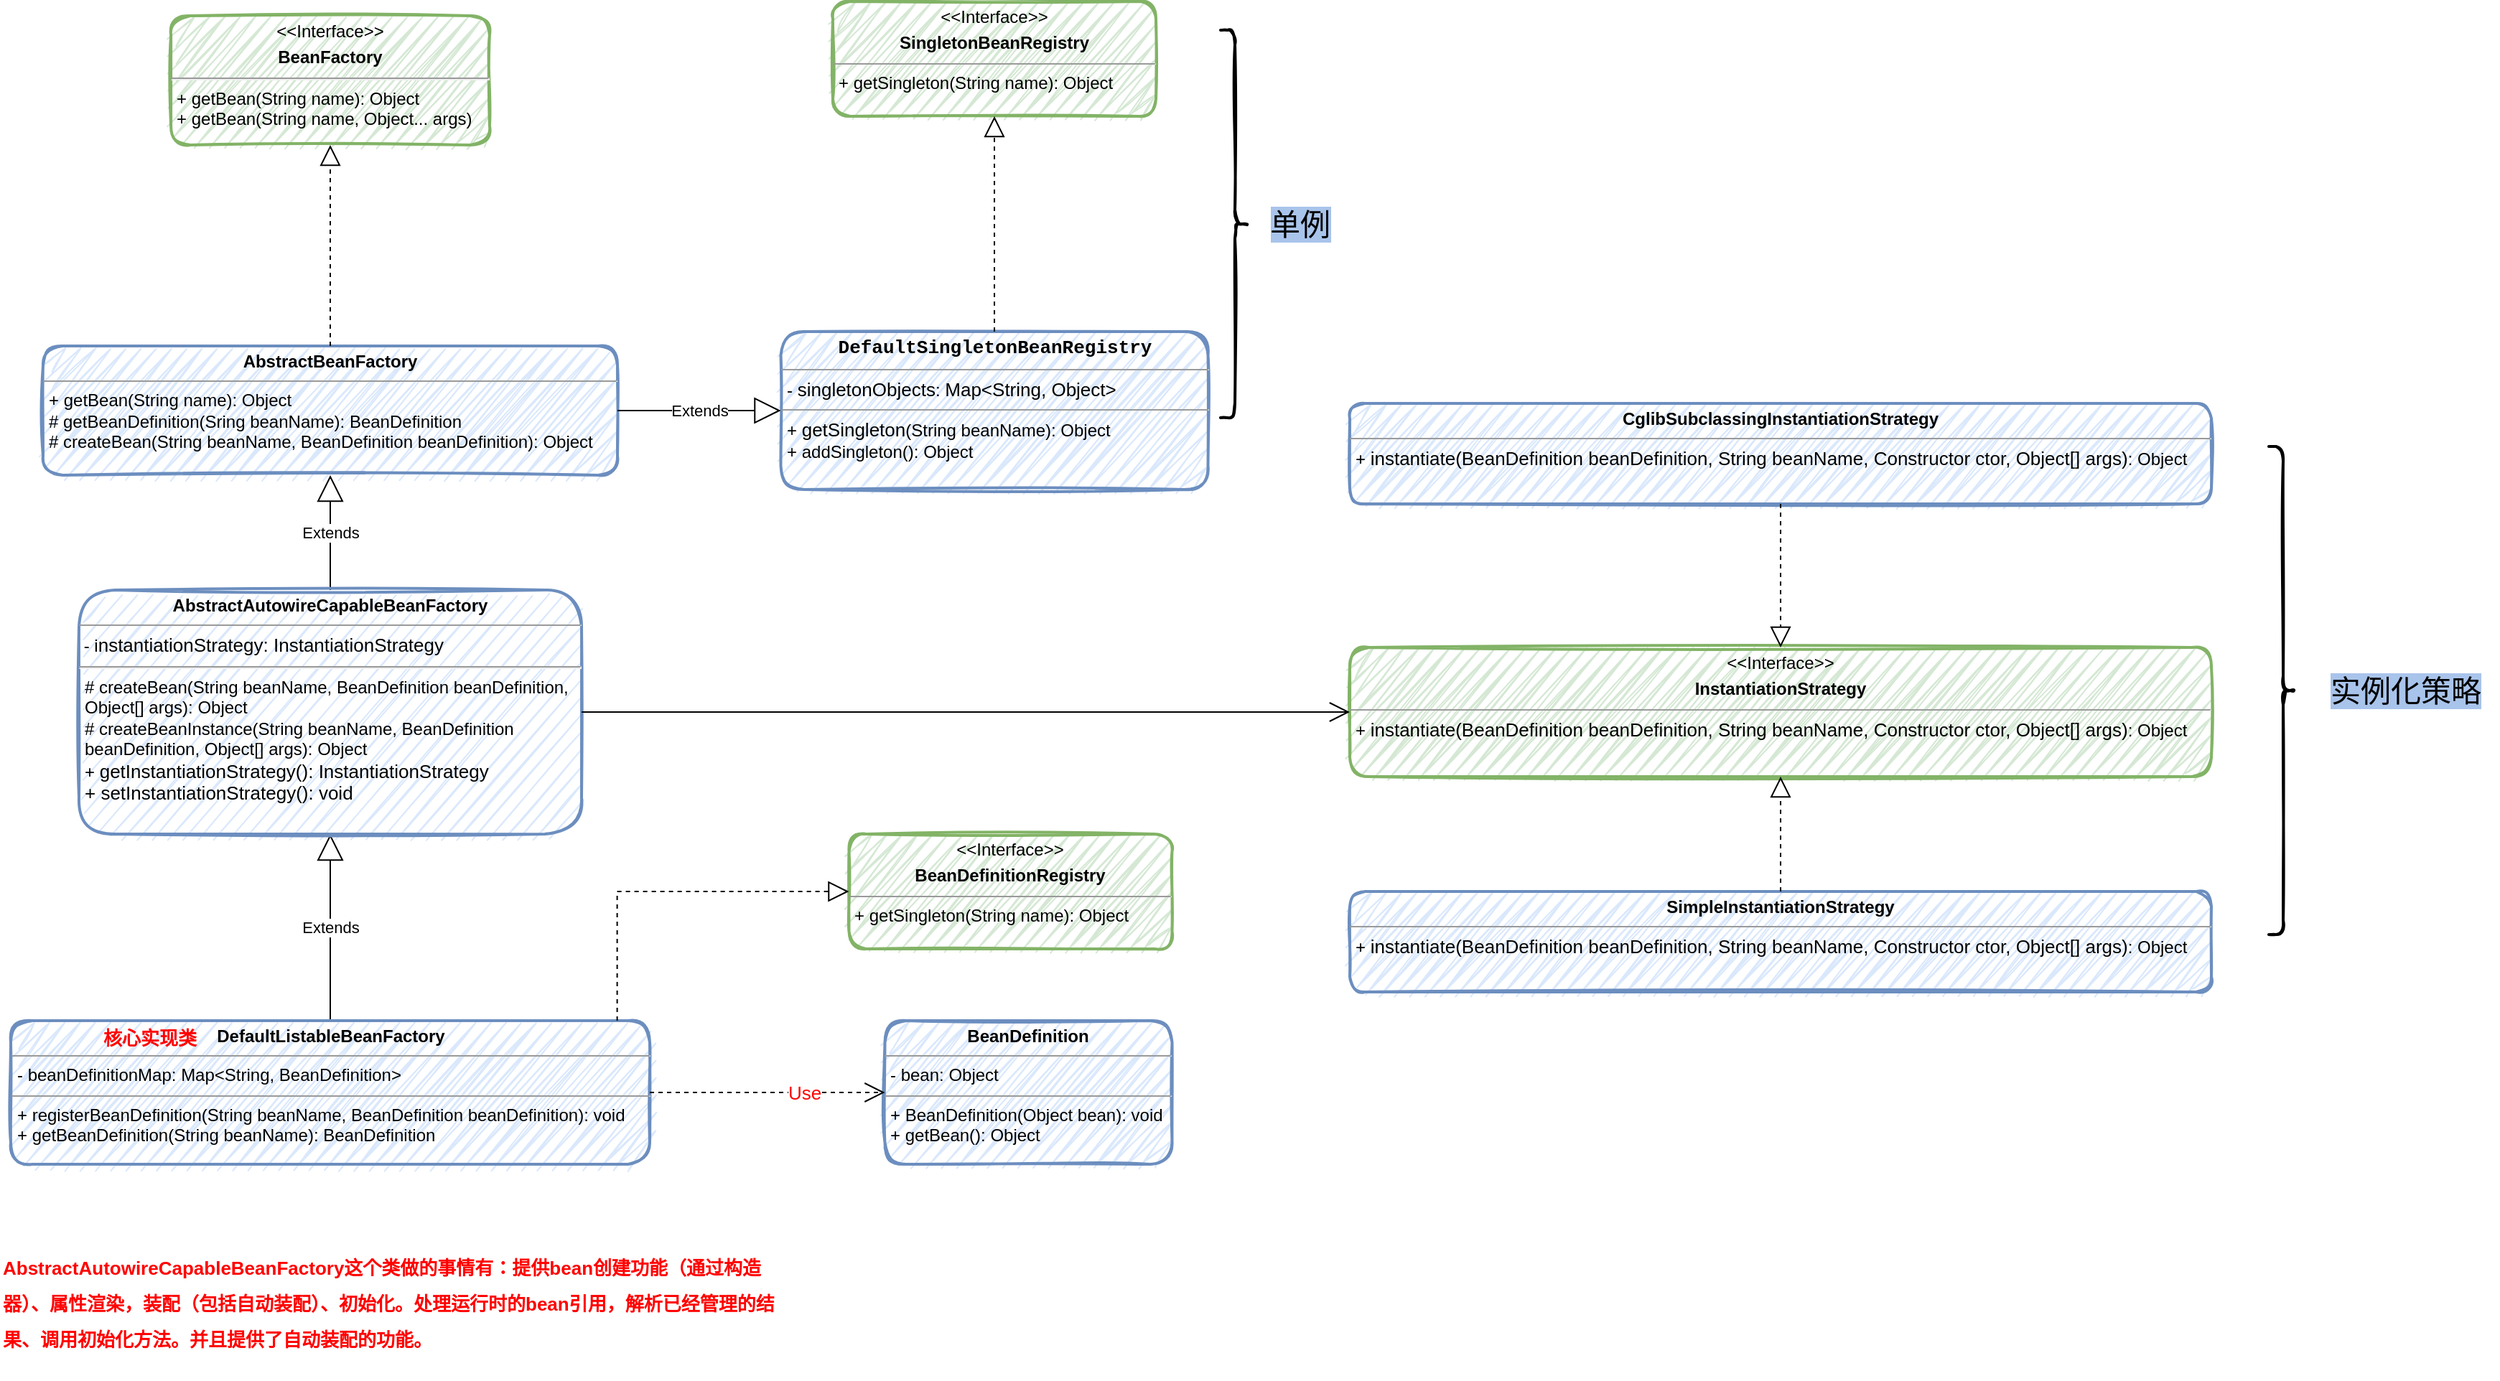 <mxfile version="20.7.4" type="device"><diagram id="C5RBs43oDa-KdzZeNtuy" name="Page-1"><mxGraphModel dx="2692" dy="1235" grid="1" gridSize="10" guides="1" tooltips="1" connect="1" arrows="1" fold="1" page="1" pageScale="1" pageWidth="827" pageHeight="1169" math="0" shadow="0"><root><mxCell id="WIyWlLk6GJQsqaUBKTNV-0"/><mxCell id="WIyWlLk6GJQsqaUBKTNV-1" parent="WIyWlLk6GJQsqaUBKTNV-0"/><mxCell id="B0kpvBBYrxBmRZzmcFlP-12" value="&lt;p style=&quot;margin:0px;margin-top:4px;text-align:center;&quot;&gt;&lt;b&gt;BeanDefinition&lt;/b&gt;&lt;/p&gt;&lt;hr size=&quot;1&quot;&gt;&lt;p style=&quot;margin:0px;margin-left:4px;&quot;&gt;- bean: Object&lt;/p&gt;&lt;hr size=&quot;1&quot;&gt;&lt;p style=&quot;margin:0px;margin-left:4px;&quot;&gt;+ BeanDefinition(Object bean): void&lt;/p&gt;&lt;p style=&quot;margin:0px;margin-left:4px;&quot;&gt;+ getBean(): Object&lt;/p&gt;" style="verticalAlign=top;align=left;overflow=fill;fontSize=12;fontFamily=Helvetica;html=1;rounded=1;sketch=1;fillColor=#dae8fc;strokeColor=#6c8ebf;strokeWidth=2;fillStyle=zigzag;" vertex="1" parent="WIyWlLk6GJQsqaUBKTNV-1"><mxGeometry x="536.25" y="820" width="200" height="100" as="geometry"/></mxCell><mxCell id="B0kpvBBYrxBmRZzmcFlP-13" value="&lt;p style=&quot;text-align: center; margin: 4px 0px 0px; font-size: 12px;&quot;&gt;&amp;lt;&amp;lt;Interface&amp;gt;&amp;gt;&lt;/p&gt;&lt;p style=&quot;text-align: center; margin: 4px 0px 0px; font-size: 12px;&quot;&gt;&lt;b style=&quot;font-size: 12px;&quot;&gt;BeanFactory&lt;/b&gt;&lt;/p&gt;&lt;hr style=&quot;font-size: 12px;&quot;&gt;&lt;p style=&quot;margin: 0px 0px 0px 4px; font-size: 12px;&quot;&gt;&lt;/p&gt;&lt;p style=&quot;margin: 0px 0px 0px 4px; font-size: 12px;&quot;&gt;&lt;span style=&quot;background-color: initial; font-size: 12px;&quot;&gt;+ getBean(String name): Object&lt;/span&gt;&lt;/p&gt;&lt;p style=&quot;margin: 0px 0px 0px 4px; font-size: 12px;&quot;&gt;&lt;span style=&quot;background-color: initial;&quot;&gt;+ getBean(String name, Object... args)&lt;/span&gt;&lt;/p&gt;&lt;p style=&quot;margin: 0px 0px 0px 4px; font-size: 12px;&quot;&gt;&lt;br style=&quot;font-size: 12px;&quot;&gt;&lt;/p&gt;" style="verticalAlign=top;align=left;overflow=fill;fontSize=12;fontFamily=Helvetica;html=1;rounded=1;sketch=1;fillColor=#d5e8d4;strokeColor=#82b366;strokeWidth=2;fillStyle=zigzag;" vertex="1" parent="WIyWlLk6GJQsqaUBKTNV-1"><mxGeometry x="39.06" y="120" width="221.88" height="90" as="geometry"/></mxCell><mxCell id="B0kpvBBYrxBmRZzmcFlP-18" value="&lt;p style=&quot;margin:0px;margin-top:4px;text-align:center;&quot;&gt;&amp;lt;&amp;lt;Interface&amp;gt;&amp;gt;&lt;/p&gt;&lt;p style=&quot;margin:0px;margin-top:4px;text-align:center;&quot;&gt;&lt;b&gt;SingletonBeanRegistry&lt;/b&gt;&lt;/p&gt;&lt;hr size=&quot;1&quot;&gt;&lt;p style=&quot;margin:0px;margin-left:4px;&quot;&gt;&lt;/p&gt;&lt;p style=&quot;margin:0px;margin-left:4px;&quot;&gt;&lt;span style=&quot;background-color: initial;&quot;&gt;+ getSingleton(String name): Object&lt;/span&gt;&lt;br&gt;&lt;/p&gt;&lt;p style=&quot;margin:0px;margin-left:4px;&quot;&gt;&lt;br&gt;&lt;/p&gt;" style="verticalAlign=top;align=left;overflow=fill;fontSize=12;fontFamily=Helvetica;html=1;rounded=1;sketch=1;fillColor=#d5e8d4;strokeColor=#82b366;strokeWidth=2;fillStyle=zigzag;" vertex="1" parent="WIyWlLk6GJQsqaUBKTNV-1"><mxGeometry x="500" y="110" width="225" height="80" as="geometry"/></mxCell><mxCell id="B0kpvBBYrxBmRZzmcFlP-19" value="&lt;p style=&quot;margin:0px;margin-top:4px;text-align:center;&quot;&gt;&lt;b&gt;AbstractBeanFactory&lt;/b&gt;&lt;/p&gt;&lt;hr size=&quot;1&quot;&gt;&lt;p style=&quot;margin:0px;margin-left:4px;&quot;&gt;+ getBean(String name): Object&lt;br&gt;&lt;/p&gt;&lt;p style=&quot;margin:0px;margin-left:4px;&quot;&gt;# getBeanDefinition(Sring beanName): BeanDefinition&lt;/p&gt;&lt;p style=&quot;margin:0px;margin-left:4px;&quot;&gt;# createBean(String beanName, BeanDefinition beanDefinition): Object&lt;/p&gt;" style="verticalAlign=top;align=left;overflow=fill;fontSize=12;fontFamily=Helvetica;html=1;rounded=1;sketch=1;fillColor=#dae8fc;strokeColor=#6c8ebf;strokeWidth=2;fillStyle=zigzag;" vertex="1" parent="WIyWlLk6GJQsqaUBKTNV-1"><mxGeometry x="-50" y="350" width="400" height="90" as="geometry"/></mxCell><mxCell id="B0kpvBBYrxBmRZzmcFlP-20" value="" style="endArrow=block;dashed=1;endFill=0;endSize=12;html=1;rounded=0;entryX=0.5;entryY=1;entryDx=0;entryDy=0;exitX=0.5;exitY=0;exitDx=0;exitDy=0;edgeStyle=orthogonalEdgeStyle;" edge="1" parent="WIyWlLk6GJQsqaUBKTNV-1" source="B0kpvBBYrxBmRZzmcFlP-19" target="B0kpvBBYrxBmRZzmcFlP-13"><mxGeometry width="160" relative="1" as="geometry"><mxPoint x="280.25" y="280" as="sourcePoint"/><mxPoint x="440.25" y="280" as="targetPoint"/></mxGeometry></mxCell><mxCell id="B0kpvBBYrxBmRZzmcFlP-21" value="&lt;p style=&quot;text-align: center; margin: 4px 0px 0px;&quot;&gt;&lt;span style=&quot;font-family: Courier; font-size: 13px; background-color: initial;&quot;&gt;&lt;b&gt;DefaultSingletonBeanRegistry&lt;/b&gt;&lt;/span&gt;&lt;/p&gt;&lt;hr size=&quot;1&quot;&gt;&lt;p style=&quot;margin:0px;margin-left:4px;&quot;&gt;-&amp;nbsp;&lt;span style=&quot;font-size: 13px; background-color: initial;&quot;&gt;singletonObjects&lt;/span&gt;&lt;span style=&quot;background-color: initial;&quot;&gt;:&amp;nbsp;&lt;/span&gt;&lt;span style=&quot;font-size: 13px; background-color: initial;&quot;&gt;Map&amp;lt;String, Object&amp;gt;&lt;/span&gt;&lt;/p&gt;&lt;hr size=&quot;1&quot;&gt;&lt;p style=&quot;margin:0px;margin-left:4px;&quot;&gt;+&amp;nbsp;&lt;span style=&quot;font-size: 13px; background-color: initial;&quot;&gt;getSingleton&lt;/span&gt;&lt;span style=&quot;background-color: initial;&quot;&gt;(String beanName): Object&lt;/span&gt;&lt;/p&gt;&lt;p style=&quot;margin:0px;margin-left:4px;&quot;&gt;+ addSingleton(): Object&lt;/p&gt;" style="verticalAlign=top;align=left;overflow=fill;fontSize=12;fontFamily=Helvetica;html=1;rounded=1;sketch=1;fillColor=#dae8fc;strokeColor=#6c8ebf;strokeWidth=2;fillStyle=zigzag;" vertex="1" parent="WIyWlLk6GJQsqaUBKTNV-1"><mxGeometry x="463.75" y="340" width="297.5" height="110" as="geometry"/></mxCell><mxCell id="B0kpvBBYrxBmRZzmcFlP-23" value="" style="endArrow=block;dashed=1;endFill=0;endSize=12;html=1;rounded=0;entryX=0.5;entryY=1;entryDx=0;entryDy=0;exitX=0.5;exitY=0;exitDx=0;exitDy=0;edgeStyle=orthogonalEdgeStyle;" edge="1" parent="WIyWlLk6GJQsqaUBKTNV-1" source="B0kpvBBYrxBmRZzmcFlP-21" target="B0kpvBBYrxBmRZzmcFlP-18"><mxGeometry x="0.143" y="-20" width="160" relative="1" as="geometry"><mxPoint x="480" y="410" as="sourcePoint"/><mxPoint x="480" y="200" as="targetPoint"/><mxPoint as="offset"/></mxGeometry></mxCell><mxCell id="B0kpvBBYrxBmRZzmcFlP-24" value="Extends" style="endArrow=block;endSize=16;endFill=0;html=1;rounded=0;fontFamily=Helvetica;fontColor=#000000;exitX=1;exitY=0.5;exitDx=0;exitDy=0;entryX=0;entryY=0.5;entryDx=0;entryDy=0;" edge="1" parent="WIyWlLk6GJQsqaUBKTNV-1" source="B0kpvBBYrxBmRZzmcFlP-19" target="B0kpvBBYrxBmRZzmcFlP-21"><mxGeometry width="160" relative="1" as="geometry"><mxPoint x="330" y="400" as="sourcePoint"/><mxPoint x="490" y="400" as="targetPoint"/></mxGeometry></mxCell><mxCell id="B0kpvBBYrxBmRZzmcFlP-27" value="" style="shape=curlyBracket;whiteSpace=wrap;html=1;rounded=1;flipH=1;labelPosition=right;verticalLabelPosition=middle;align=left;verticalAlign=middle;sketch=1;fillStyle=zigzag;strokeWidth=2;fontFamily=Helvetica;fontColor=#000000;" vertex="1" parent="WIyWlLk6GJQsqaUBKTNV-1"><mxGeometry x="770" y="130" width="20" height="270" as="geometry"/></mxCell><mxCell id="B0kpvBBYrxBmRZzmcFlP-28" value="单例" style="text;html=1;align=center;verticalAlign=middle;resizable=0;points=[];autosize=1;strokeColor=none;fillColor=none;fontFamily=Helvetica;fontColor=#000000;labelBackgroundColor=#A9C4EB;fontSize=21;" vertex="1" parent="WIyWlLk6GJQsqaUBKTNV-1"><mxGeometry x="790" y="245" width="70" height="40" as="geometry"/></mxCell><mxCell id="B0kpvBBYrxBmRZzmcFlP-31" value="Extends" style="endArrow=block;endSize=16;endFill=0;html=1;rounded=0;fontFamily=Helvetica;fontColor=#000000;exitX=0.5;exitY=0;exitDx=0;exitDy=0;entryX=0.5;entryY=1;entryDx=0;entryDy=0;" edge="1" parent="WIyWlLk6GJQsqaUBKTNV-1" source="B0kpvBBYrxBmRZzmcFlP-29" target="B0kpvBBYrxBmRZzmcFlP-19"><mxGeometry width="160" relative="1" as="geometry"><mxPoint x="190" y="530" as="sourcePoint"/><mxPoint x="273.75" y="530" as="targetPoint"/></mxGeometry></mxCell><mxCell id="B0kpvBBYrxBmRZzmcFlP-33" value="&lt;strong style=&quot;box-sizing: border-box; outline: 0px; font-weight: 700; overflow-wrap: break-word; caret-color: rgb(77, 77, 77); font-size: 13px; font-style: normal; font-variant-caps: normal; letter-spacing: normal; text-align: start; text-indent: 0px; text-transform: none; word-spacing: 0px; text-size-adjust: auto; -webkit-text-stroke-width: 0px; text-decoration: none;&quot;&gt;&lt;b style=&quot;border-color: var(--border-color); text-align: center;&quot;&gt;AbstractAutowireCapableBeanFactory&lt;/b&gt;这个类做的事情有：提供bean创建功能（通过构造器）、属性渲染，装配（包括自动装配）、初始化。处理运行时的bean引用，解析已经管理的结果、调用初始化方法。并且提供了自动装配的功能。&lt;/strong&gt;" style="text;whiteSpace=wrap;html=1;fontSize=21;fontFamily=Helvetica;fontColor=#FF0000;" vertex="1" parent="WIyWlLk6GJQsqaUBKTNV-1"><mxGeometry x="-80" y="970" width="560" height="100" as="geometry"/></mxCell><mxCell id="B0kpvBBYrxBmRZzmcFlP-35" value="Extends" style="endArrow=block;endSize=16;endFill=0;html=1;rounded=0;fontFamily=Helvetica;fontColor=#000000;exitX=0.5;exitY=0;exitDx=0;exitDy=0;entryX=0.5;entryY=1;entryDx=0;entryDy=0;" edge="1" parent="WIyWlLk6GJQsqaUBKTNV-1" source="B0kpvBBYrxBmRZzmcFlP-46" target="B0kpvBBYrxBmRZzmcFlP-29"><mxGeometry width="160" relative="1" as="geometry"><mxPoint x="150" y="850" as="sourcePoint"/><mxPoint x="150" y="700" as="targetPoint"/></mxGeometry></mxCell><mxCell id="B0kpvBBYrxBmRZzmcFlP-46" value="&lt;p style=&quot;margin:0px;margin-top:4px;text-align:center;&quot;&gt;&lt;b style=&quot;border-color: var(--border-color);&quot;&gt;DefaultListableBeanFactory&lt;/b&gt;&lt;/p&gt;&lt;hr size=&quot;1&quot;&gt;&lt;p style=&quot;margin:0px;margin-left:4px;&quot;&gt;- beanDefinitionMap: Map&amp;lt;String, BeanDefinition&amp;gt;&lt;/p&gt;&lt;hr size=&quot;1&quot;&gt;&lt;p style=&quot;margin:0px;margin-left:4px;&quot;&gt;+ registerBeanDefinition(String beanName, BeanDefinition beanDefinition): void&lt;/p&gt;&lt;p style=&quot;margin:0px;margin-left:4px;&quot;&gt;+ getBeanDefinition(String beanName): BeanDefinition&lt;/p&gt;" style="verticalAlign=top;align=left;overflow=fill;fontSize=12;fontFamily=Helvetica;html=1;rounded=1;sketch=1;fillColor=#dae8fc;strokeColor=#6c8ebf;strokeWidth=2;fillStyle=zigzag;" vertex="1" parent="WIyWlLk6GJQsqaUBKTNV-1"><mxGeometry x="-72.5" y="820" width="445" height="100" as="geometry"/></mxCell><mxCell id="B0kpvBBYrxBmRZzmcFlP-48" value="Use" style="endArrow=open;endSize=12;dashed=1;html=1;rounded=0;fontFamily=Helvetica;fontSize=13;fontColor=#FF0000;entryX=0;entryY=0.5;entryDx=0;entryDy=0;exitX=1;exitY=0.5;exitDx=0;exitDy=0;edgeStyle=orthogonalEdgeStyle;" edge="1" parent="WIyWlLk6GJQsqaUBKTNV-1" source="B0kpvBBYrxBmRZzmcFlP-46" target="B0kpvBBYrxBmRZzmcFlP-12"><mxGeometry x="0.313" width="160" relative="1" as="geometry"><mxPoint x="400" y="870" as="sourcePoint"/><mxPoint x="510" y="870" as="targetPoint"/><Array as="points"><mxPoint x="480" y="870"/><mxPoint x="480" y="870"/></Array><mxPoint as="offset"/></mxGeometry></mxCell><mxCell id="B0kpvBBYrxBmRZzmcFlP-49" value="&lt;div style=&quot;text-align: center;&quot;&gt;&lt;span style=&quot;font-size: 13px; caret-color: rgb(77, 77, 77);&quot;&gt;&lt;b&gt;核心实现类&lt;/b&gt;&lt;/span&gt;&lt;/div&gt;" style="text;whiteSpace=wrap;html=1;fontSize=21;fontFamily=Helvetica;fontColor=#FF0000;" vertex="1" parent="WIyWlLk6GJQsqaUBKTNV-1"><mxGeometry x="-10" y="810" width="70" height="40" as="geometry"/></mxCell><mxCell id="B0kpvBBYrxBmRZzmcFlP-50" value="&lt;p style=&quot;margin:0px;margin-top:4px;text-align:center;&quot;&gt;&amp;lt;&amp;lt;Interface&amp;gt;&amp;gt;&lt;/p&gt;&lt;p style=&quot;margin:0px;margin-top:4px;text-align:center;&quot;&gt;&lt;b&gt;BeanDefinitionRegistry&lt;/b&gt;&lt;/p&gt;&lt;hr size=&quot;1&quot;&gt;&lt;p style=&quot;margin:0px;margin-left:4px;&quot;&gt;&lt;/p&gt;&lt;p style=&quot;margin:0px;margin-left:4px;&quot;&gt;&lt;span style=&quot;background-color: initial;&quot;&gt;+ getSingleton(String name): Object&lt;/span&gt;&lt;br&gt;&lt;/p&gt;&lt;p style=&quot;margin:0px;margin-left:4px;&quot;&gt;&lt;br&gt;&lt;/p&gt;" style="verticalAlign=top;align=left;overflow=fill;fontSize=12;fontFamily=Helvetica;html=1;rounded=1;sketch=1;fillColor=#d5e8d4;strokeColor=#82b366;strokeWidth=2;fillStyle=zigzag;" vertex="1" parent="WIyWlLk6GJQsqaUBKTNV-1"><mxGeometry x="511.25" y="690" width="225" height="80" as="geometry"/></mxCell><mxCell id="B0kpvBBYrxBmRZzmcFlP-29" value="&lt;p style=&quot;margin:0px;margin-top:4px;text-align:center;&quot;&gt;&lt;b&gt;AbstractAutowireCapableBeanFactory&lt;/b&gt;&lt;/p&gt;&lt;hr size=&quot;1&quot;&gt;&amp;nbsp;- i&lt;span style=&quot;font-size: 13px;&quot;&gt;nstantiationStrategy:&amp;nbsp;&lt;/span&gt;&lt;span style=&quot;font-size: 13px;&quot;&gt;InstantiationStrategy&lt;/span&gt;&lt;br&gt;&lt;hr&gt;&lt;p style=&quot;margin:0px;margin-left:4px;&quot;&gt;&lt;span style=&quot;background-color: initial;&quot;&gt;#&amp;nbsp;&lt;/span&gt;&lt;span style=&quot;background-color: initial;&quot;&gt;createBean(String beanName, BeanDefinition beanDefinition, Object[] args): Object&lt;/span&gt;&lt;br&gt;&lt;/p&gt;&lt;p style=&quot;margin:0px;margin-left:4px;&quot;&gt;&lt;span style=&quot;border-color: var(--border-color); background-color: initial;&quot;&gt;#&amp;nbsp;&lt;/span&gt;&lt;span style=&quot;border-color: var(--border-color); background-color: initial;&quot;&gt;createBeanInstance(String beanName, BeanDefinition beanDefinition, Object[] args): Object&lt;/span&gt;&lt;span style=&quot;background-color: initial;&quot;&gt;&lt;br&gt;&lt;/span&gt;&lt;/p&gt;&lt;p style=&quot;margin:0px;margin-left:4px;&quot;&gt;&lt;span style=&quot;border-color: var(--border-color); background-color: initial;&quot;&gt;+&amp;nbsp;&lt;/span&gt;&lt;span style=&quot;font-size: 13px; background-color: initial;&quot;&gt;getInstantiationStrategy(): InstantiationStrategy&lt;/span&gt;&lt;/p&gt;&lt;p style=&quot;margin:0px;margin-left:4px;&quot;&gt;&lt;span style=&quot;font-size: 13px; background-color: initial;&quot;&gt;+ setInstantiationStrategy(): void&lt;/span&gt;&lt;/p&gt;" style="verticalAlign=top;align=left;overflow=fill;fontSize=12;fontFamily=Helvetica;html=1;rounded=1;sketch=1;fillColor=#dae8fc;strokeColor=#6c8ebf;strokeWidth=2;fillStyle=auto;whiteSpace=wrap;" vertex="1" parent="WIyWlLk6GJQsqaUBKTNV-1"><mxGeometry x="-25" y="520" width="350" height="170" as="geometry"/></mxCell><mxCell id="B0kpvBBYrxBmRZzmcFlP-53" value="" style="endArrow=block;dashed=1;endFill=0;endSize=12;html=1;rounded=0;fontFamily=Helvetica;fontSize=13;fontColor=#FF0000;exitX=0.949;exitY=0;exitDx=0;exitDy=0;edgeStyle=orthogonalEdgeStyle;exitPerimeter=0;entryX=0;entryY=0.5;entryDx=0;entryDy=0;" edge="1" parent="WIyWlLk6GJQsqaUBKTNV-1" source="B0kpvBBYrxBmRZzmcFlP-46" target="B0kpvBBYrxBmRZzmcFlP-50"><mxGeometry width="160" relative="1" as="geometry"><mxPoint x="330" y="780" as="sourcePoint"/><mxPoint x="520" y="730" as="targetPoint"/><Array as="points"><mxPoint x="350" y="730"/></Array></mxGeometry></mxCell><mxCell id="B0kpvBBYrxBmRZzmcFlP-59" value="&lt;p style=&quot;margin:0px;margin-top:4px;text-align:center;&quot;&gt;&amp;lt;&amp;lt;Interface&amp;gt;&amp;gt;&lt;/p&gt;&lt;p style=&quot;margin:0px;margin-top:4px;text-align:center;&quot;&gt;&lt;span style=&quot;background-color: initial; text-align: left;&quot;&gt;&lt;b style=&quot;&quot;&gt;&lt;font style=&quot;font-size: 12px;&quot;&gt;InstantiationStrategy&lt;/font&gt;&lt;/b&gt;&lt;/span&gt;&lt;/p&gt;&lt;hr size=&quot;1&quot;&gt;&lt;p style=&quot;margin:0px;margin-left:4px;&quot;&gt;&lt;/p&gt;&lt;p style=&quot;margin:0px;margin-left:4px;&quot;&gt;&lt;span style=&quot;background-color: initial;&quot;&gt;+&amp;nbsp;&lt;/span&gt;&lt;span style=&quot;font-size: 13px; background-color: initial;&quot;&gt;instantiate(BeanDefinition beanDefinition, String beanName, Constructor ctor, Object[] args)&lt;/span&gt;&lt;span style=&quot;background-color: initial;&quot;&gt;: Object&lt;/span&gt;&lt;/p&gt;&lt;p style=&quot;margin:0px;margin-left:4px;&quot;&gt;&lt;br&gt;&lt;/p&gt;" style="verticalAlign=top;align=left;overflow=fill;fontSize=12;fontFamily=Helvetica;html=1;rounded=1;sketch=1;fillColor=#d5e8d4;strokeColor=#82b366;strokeWidth=2;fillStyle=zigzag;whiteSpace=wrap;" vertex="1" parent="WIyWlLk6GJQsqaUBKTNV-1"><mxGeometry x="860" y="560" width="600" height="90" as="geometry"/></mxCell><mxCell id="B0kpvBBYrxBmRZzmcFlP-60" value="&lt;p style=&quot;margin:0px;margin-top:4px;text-align:center;&quot;&gt;&lt;b style=&quot;background-color: initial; text-align: left;&quot;&gt;SimpleInstantiationStrategy&lt;/b&gt;&lt;br&gt;&lt;/p&gt;&lt;hr size=&quot;1&quot;&gt;&lt;p style=&quot;margin:0px;margin-left:4px;&quot;&gt;&lt;/p&gt;&lt;p style=&quot;margin:0px;margin-left:4px;&quot;&gt;&lt;span style=&quot;background-color: initial;&quot;&gt;+&amp;nbsp;&lt;/span&gt;&lt;span style=&quot;font-size: 13px; background-color: initial;&quot;&gt;instantiate(BeanDefinition beanDefinition, String beanName, Constructor ctor, Object[] args)&lt;/span&gt;&lt;span style=&quot;background-color: initial;&quot;&gt;: Object&lt;/span&gt;&lt;/p&gt;&lt;p style=&quot;margin:0px;margin-left:4px;&quot;&gt;&lt;br&gt;&lt;/p&gt;" style="verticalAlign=top;align=left;overflow=fill;fontSize=12;fontFamily=Helvetica;html=1;rounded=1;sketch=1;fillColor=#dae8fc;strokeColor=#6c8ebf;strokeWidth=2;fillStyle=zigzag;whiteSpace=wrap;" vertex="1" parent="WIyWlLk6GJQsqaUBKTNV-1"><mxGeometry x="860" y="730" width="600" height="70" as="geometry"/></mxCell><mxCell id="B0kpvBBYrxBmRZzmcFlP-61" value="" style="endArrow=block;dashed=1;endFill=0;endSize=12;html=1;rounded=0;fontFamily=Helvetica;fontSize=12;fontColor=#FF0000;exitX=0.5;exitY=0;exitDx=0;exitDy=0;entryX=0.5;entryY=1;entryDx=0;entryDy=0;" edge="1" parent="WIyWlLk6GJQsqaUBKTNV-1" source="B0kpvBBYrxBmRZzmcFlP-60" target="B0kpvBBYrxBmRZzmcFlP-59"><mxGeometry width="160" relative="1" as="geometry"><mxPoint x="1183" y="700" as="sourcePoint"/><mxPoint x="1343" y="700" as="targetPoint"/></mxGeometry></mxCell><mxCell id="B0kpvBBYrxBmRZzmcFlP-63" value="" style="endArrow=open;endFill=1;endSize=12;html=1;rounded=0;fontFamily=Helvetica;fontSize=12;fontColor=#FF0000;entryX=0;entryY=0.5;entryDx=0;entryDy=0;exitX=1;exitY=0.5;exitDx=0;exitDy=0;" edge="1" parent="WIyWlLk6GJQsqaUBKTNV-1" source="B0kpvBBYrxBmRZzmcFlP-29" target="B0kpvBBYrxBmRZzmcFlP-59"><mxGeometry width="160" relative="1" as="geometry"><mxPoint x="540" y="600" as="sourcePoint"/><mxPoint x="700" y="600" as="targetPoint"/></mxGeometry></mxCell><mxCell id="B0kpvBBYrxBmRZzmcFlP-64" value="&lt;p style=&quot;margin:0px;margin-top:4px;text-align:center;&quot;&gt;&lt;b&gt;&lt;span style=&quot;color: rgba(0, 0, 0, 0); font-size: 0px; text-align: start;&quot;&gt;%3CmxGraphModel%3E%3Croot%3E%3CmxCell%20id%3D%220%22%2F%3E%3CmxCell%20id%3D%221%22%20parent%3D%220%22%2F%3E%3CmxCell%20id%3D%222%22%20value%3D%22%26lt%3Bp%20style%3D%26quot%3Bmargin%3A0px%3Bmargin-top%3A4px%3Btext-align%3Acenter%3B%26quot%3B%26gt%3B%26lt%3Bb%20style%3D%26quot%3Bbackground-color%3A%20initial%3B%20text-align%3A%20left%3B%26quot%3B%26gt%3BSimpleInstantiationStrategy%26lt%3B%2Fb%26gt%3B%26lt%3Bbr%26gt%3B%26lt%3B%2Fp%26gt%3B%26lt%3Bhr%20size%3D%26quot%3B1%26quot%3B%26gt%3B%26lt%3Bp%20style%3D%26quot%3Bmargin%3A0px%3Bmargin-left%3A4px%3B%26quot%3B%26gt%3B%26lt%3B%2Fp%26gt%3B%26lt%3Bp%20style%3D%26quot%3Bmargin%3A0px%3Bmargin-left%3A4px%3B%26quot%3B%26gt%3B%26lt%3Bspan%20style%3D%26quot%3Bbackground-color%3A%20initial%3B%26quot%3B%26gt%3B%2B%26amp%3Bnbsp%3B%26lt%3B%2Fspan%26gt%3B%26lt%3Bspan%20style%3D%26quot%3Bfont-size%3A%2013px%3B%20background-color%3A%20initial%3B%26quot%3B%26gt%3Binstantiate(BeanDefinition%20beanDefinition%2C%20String%20beanName%2C%20Constructor%20ctor%2C%20Object%5B%5D%20args)%26lt%3B%2Fspan%26gt%3B%26lt%3Bspan%20style%3D%26quot%3Bbackground-color%3A%20initial%3B%26quot%3B%26gt%3B%3A%20Object%26lt%3B%2Fspan%26gt%3B%26lt%3B%2Fp%26gt%3B%26lt%3Bp%20style%3D%26quot%3Bmargin%3A0px%3Bmargin-left%3A4px%3B%26quot%3B%26gt%3B%26lt%3Bbr%26gt%3B%26lt%3B%2Fp%26gt%3B%22%20style%3D%22verticalAlign%3Dtop%3Balign%3Dleft%3Boverflow%3Dfill%3BfontSize%3D12%3BfontFamily%3DHelvetica%3Bhtml%3D1%3Brounded%3D1%3Bsketch%3D1%3BfillColor%3D%23dae8fc%3BstrokeColor%3D%236c8ebf%3BstrokeWidth%3D2%3BfillStyle%3Dzigzag%3BwhiteSpace%3Dwrap%3B%22%20vertex%3D%221%22%20parent%3D%221%22%3E%3CmxGeometry%20x%3D%22860%22%20y%3D%22730%22%20width%3D%22600%22%20height%3D%2270%22%20as%3D%22geometry%22%2F%3E%3C%2FmxCell%3E%3C%2Froot%3E%3C%2FmxGraphModel%3E&lt;/span&gt;&lt;span style=&quot;background-color: initial; text-align: left;&quot;&gt;&lt;font style=&quot;font-size: 12px;&quot;&gt;CglibSubclassingInstantiationStrategy&lt;/font&gt;&lt;/span&gt;&lt;br&gt;&lt;/b&gt;&lt;/p&gt;&lt;hr size=&quot;1&quot;&gt;&lt;p style=&quot;margin:0px;margin-left:4px;&quot;&gt;&lt;/p&gt;&lt;p style=&quot;margin:0px;margin-left:4px;&quot;&gt;&lt;span style=&quot;background-color: initial;&quot;&gt;+&amp;nbsp;&lt;/span&gt;&lt;span style=&quot;font-size: 13px; background-color: initial;&quot;&gt;instantiate(BeanDefinition beanDefinition, String beanName, Constructor ctor, Object[] args)&lt;/span&gt;&lt;span style=&quot;background-color: initial;&quot;&gt;: Object&lt;/span&gt;&lt;/p&gt;&lt;p style=&quot;margin:0px;margin-left:4px;&quot;&gt;&lt;br&gt;&lt;/p&gt;" style="verticalAlign=top;align=left;overflow=fill;fontSize=12;fontFamily=Helvetica;html=1;rounded=1;sketch=1;fillColor=#dae8fc;strokeColor=#6c8ebf;strokeWidth=2;fillStyle=zigzag;whiteSpace=wrap;" vertex="1" parent="WIyWlLk6GJQsqaUBKTNV-1"><mxGeometry x="860" y="390" width="600" height="70" as="geometry"/></mxCell><mxCell id="B0kpvBBYrxBmRZzmcFlP-65" value="" style="endArrow=block;dashed=1;endFill=0;endSize=12;html=1;rounded=0;fontFamily=Helvetica;fontSize=12;fontColor=#FF0000;exitX=0.5;exitY=1;exitDx=0;exitDy=0;entryX=0.5;entryY=0;entryDx=0;entryDy=0;" edge="1" parent="WIyWlLk6GJQsqaUBKTNV-1" source="B0kpvBBYrxBmRZzmcFlP-64" target="B0kpvBBYrxBmRZzmcFlP-59"><mxGeometry width="160" relative="1" as="geometry"><mxPoint x="1190" y="570.0" as="sourcePoint"/><mxPoint x="1190" y="490.0" as="targetPoint"/></mxGeometry></mxCell><mxCell id="B0kpvBBYrxBmRZzmcFlP-66" value="" style="shape=curlyBracket;whiteSpace=wrap;html=1;rounded=1;flipH=1;labelPosition=right;verticalLabelPosition=middle;align=left;verticalAlign=middle;sketch=1;fillStyle=zigzag;strokeWidth=2;fontFamily=Helvetica;fontColor=#000000;" vertex="1" parent="WIyWlLk6GJQsqaUBKTNV-1"><mxGeometry x="1500" y="420" width="20" height="340" as="geometry"/></mxCell><mxCell id="B0kpvBBYrxBmRZzmcFlP-67" value="实例化策略" style="text;html=1;align=center;verticalAlign=middle;resizable=0;points=[];autosize=1;strokeColor=none;fillColor=none;fontFamily=Helvetica;fontColor=#000000;labelBackgroundColor=#A9C4EB;fontSize=21;" vertex="1" parent="WIyWlLk6GJQsqaUBKTNV-1"><mxGeometry x="1530" y="570" width="130" height="40" as="geometry"/></mxCell></root></mxGraphModel></diagram></mxfile>